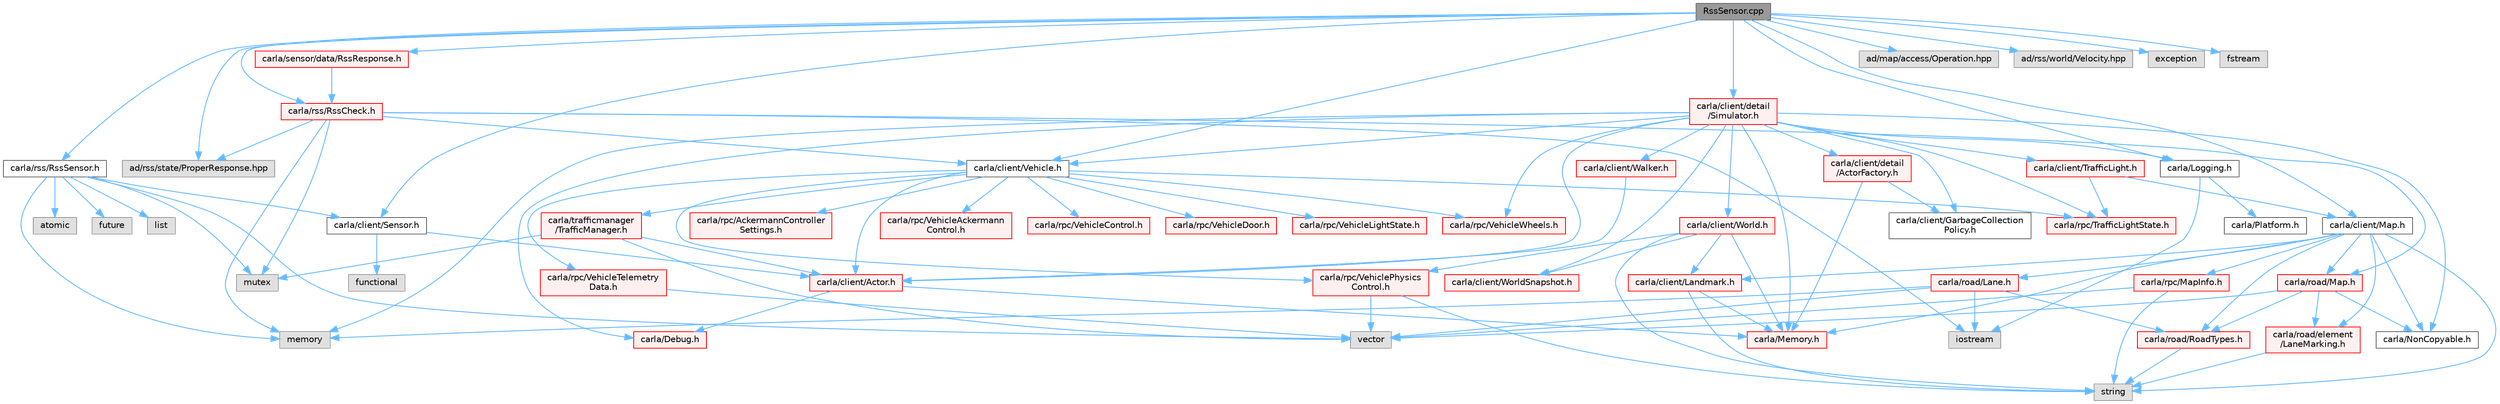digraph "RssSensor.cpp"
{
 // INTERACTIVE_SVG=YES
 // LATEX_PDF_SIZE
  bgcolor="transparent";
  edge [fontname=Helvetica,fontsize=10,labelfontname=Helvetica,labelfontsize=10];
  node [fontname=Helvetica,fontsize=10,shape=box,height=0.2,width=0.4];
  Node1 [id="Node000001",label="RssSensor.cpp",height=0.2,width=0.4,color="gray40", fillcolor="grey60", style="filled", fontcolor="black",tooltip=" "];
  Node1 -> Node2 [id="edge1_Node000001_Node000002",color="steelblue1",style="solid",tooltip=" "];
  Node2 [id="Node000002",label="carla/rss/RssSensor.h",height=0.2,width=0.4,color="grey40", fillcolor="white", style="filled",URL="$d8/d17/LibCarla_2source_2carla_2rss_2RssSensor_8h.html",tooltip=" "];
  Node2 -> Node3 [id="edge2_Node000002_Node000003",color="steelblue1",style="solid",tooltip=" "];
  Node3 [id="Node000003",label="atomic",height=0.2,width=0.4,color="grey60", fillcolor="#E0E0E0", style="filled",tooltip=" "];
  Node2 -> Node4 [id="edge3_Node000002_Node000004",color="steelblue1",style="solid",tooltip=" "];
  Node4 [id="Node000004",label="future",height=0.2,width=0.4,color="grey60", fillcolor="#E0E0E0", style="filled",tooltip=" "];
  Node2 -> Node5 [id="edge4_Node000002_Node000005",color="steelblue1",style="solid",tooltip=" "];
  Node5 [id="Node000005",label="list",height=0.2,width=0.4,color="grey60", fillcolor="#E0E0E0", style="filled",tooltip=" "];
  Node2 -> Node6 [id="edge5_Node000002_Node000006",color="steelblue1",style="solid",tooltip=" "];
  Node6 [id="Node000006",label="memory",height=0.2,width=0.4,color="grey60", fillcolor="#E0E0E0", style="filled",tooltip=" "];
  Node2 -> Node7 [id="edge6_Node000002_Node000007",color="steelblue1",style="solid",tooltip=" "];
  Node7 [id="Node000007",label="mutex",height=0.2,width=0.4,color="grey60", fillcolor="#E0E0E0", style="filled",tooltip=" "];
  Node2 -> Node8 [id="edge7_Node000002_Node000008",color="steelblue1",style="solid",tooltip=" "];
  Node8 [id="Node000008",label="vector",height=0.2,width=0.4,color="grey60", fillcolor="#E0E0E0", style="filled",tooltip=" "];
  Node2 -> Node9 [id="edge8_Node000002_Node000009",color="steelblue1",style="solid",tooltip=" "];
  Node9 [id="Node000009",label="carla/client/Sensor.h",height=0.2,width=0.4,color="grey40", fillcolor="white", style="filled",URL="$d8/d58/LibCarla_2source_2carla_2client_2Sensor_8h.html",tooltip=" "];
  Node9 -> Node10 [id="edge9_Node000009_Node000010",color="steelblue1",style="solid",tooltip=" "];
  Node10 [id="Node000010",label="carla/client/Actor.h",height=0.2,width=0.4,color="red", fillcolor="#FFF0F0", style="filled",URL="$da/d48/client_2Actor_8h.html",tooltip=" "];
  Node10 -> Node11 [id="edge10_Node000010_Node000011",color="steelblue1",style="solid",tooltip=" "];
  Node11 [id="Node000011",label="carla/Debug.h",height=0.2,width=0.4,color="red", fillcolor="#FFF0F0", style="filled",URL="$d4/deb/Debug_8h.html",tooltip=" "];
  Node10 -> Node15 [id="edge11_Node000010_Node000015",color="steelblue1",style="solid",tooltip=" "];
  Node15 [id="Node000015",label="carla/Memory.h",height=0.2,width=0.4,color="red", fillcolor="#FFF0F0", style="filled",URL="$de/d5c/Memory_8h.html",tooltip=" "];
  Node9 -> Node75 [id="edge12_Node000009_Node000075",color="steelblue1",style="solid",tooltip=" "];
  Node75 [id="Node000075",label="functional",height=0.2,width=0.4,color="grey60", fillcolor="#E0E0E0", style="filled",tooltip=" "];
  Node1 -> Node178 [id="edge13_Node000001_Node000178",color="steelblue1",style="solid",tooltip=" "];
  Node178 [id="Node000178",label="ad/map/access/Operation.hpp",height=0.2,width=0.4,color="grey60", fillcolor="#E0E0E0", style="filled",tooltip=" "];
  Node1 -> Node179 [id="edge14_Node000001_Node000179",color="steelblue1",style="solid",tooltip=" "];
  Node179 [id="Node000179",label="ad/rss/state/ProperResponse.hpp",height=0.2,width=0.4,color="grey60", fillcolor="#E0E0E0", style="filled",tooltip=" "];
  Node1 -> Node180 [id="edge15_Node000001_Node000180",color="steelblue1",style="solid",tooltip=" "];
  Node180 [id="Node000180",label="ad/rss/world/Velocity.hpp",height=0.2,width=0.4,color="grey60", fillcolor="#E0E0E0", style="filled",tooltip=" "];
  Node1 -> Node100 [id="edge16_Node000001_Node000100",color="steelblue1",style="solid",tooltip=" "];
  Node100 [id="Node000100",label="exception",height=0.2,width=0.4,color="grey60", fillcolor="#E0E0E0", style="filled",tooltip=" "];
  Node1 -> Node181 [id="edge17_Node000001_Node000181",color="steelblue1",style="solid",tooltip=" "];
  Node181 [id="Node000181",label="fstream",height=0.2,width=0.4,color="grey60", fillcolor="#E0E0E0", style="filled",tooltip=" "];
  Node1 -> Node33 [id="edge18_Node000001_Node000033",color="steelblue1",style="solid",tooltip=" "];
  Node33 [id="Node000033",label="carla/Logging.h",height=0.2,width=0.4,color="grey40", fillcolor="white", style="filled",URL="$de/d87/Logging_8h.html",tooltip=" "];
  Node33 -> Node34 [id="edge19_Node000033_Node000034",color="steelblue1",style="solid",tooltip=" "];
  Node34 [id="Node000034",label="carla/Platform.h",height=0.2,width=0.4,color="grey40", fillcolor="white", style="filled",URL="$d9/dd0/Platform_8h.html",tooltip=" "];
  Node33 -> Node35 [id="edge20_Node000033_Node000035",color="steelblue1",style="solid",tooltip=" "];
  Node35 [id="Node000035",label="iostream",height=0.2,width=0.4,color="grey60", fillcolor="#E0E0E0", style="filled",tooltip=" "];
  Node1 -> Node182 [id="edge21_Node000001_Node000182",color="steelblue1",style="solid",tooltip=" "];
  Node182 [id="Node000182",label="carla/client/Map.h",height=0.2,width=0.4,color="grey40", fillcolor="white", style="filled",URL="$d4/d9d/client_2Map_8h.html",tooltip=" "];
  Node182 -> Node15 [id="edge22_Node000182_Node000015",color="steelblue1",style="solid",tooltip=" "];
  Node182 -> Node21 [id="edge23_Node000182_Node000021",color="steelblue1",style="solid",tooltip=" "];
  Node21 [id="Node000021",label="carla/NonCopyable.h",height=0.2,width=0.4,color="grey40", fillcolor="white", style="filled",URL="$d4/dd8/LibCarla_2source_2carla_2NonCopyable_8h.html",tooltip=" "];
  Node182 -> Node66 [id="edge24_Node000182_Node000066",color="steelblue1",style="solid",tooltip=" "];
  Node66 [id="Node000066",label="carla/road/element\l/LaneMarking.h",height=0.2,width=0.4,color="red", fillcolor="#FFF0F0", style="filled",URL="$d5/d4c/LaneMarking_8h.html",tooltip=" "];
  Node66 -> Node67 [id="edge25_Node000066_Node000067",color="steelblue1",style="solid",tooltip=" "];
  Node67 [id="Node000067",label="string",height=0.2,width=0.4,color="grey60", fillcolor="#E0E0E0", style="filled",tooltip=" "];
  Node182 -> Node76 [id="edge26_Node000182_Node000076",color="steelblue1",style="solid",tooltip=" "];
  Node76 [id="Node000076",label="carla/road/Lane.h",height=0.2,width=0.4,color="red", fillcolor="#FFF0F0", style="filled",URL="$d8/d27/Lane_8h.html",tooltip=" "];
  Node76 -> Node74 [id="edge27_Node000076_Node000074",color="steelblue1",style="solid",tooltip=" "];
  Node74 [id="Node000074",label="carla/road/RoadTypes.h",height=0.2,width=0.4,color="red", fillcolor="#FFF0F0", style="filled",URL="$d6/dbb/RoadTypes_8h.html",tooltip=" "];
  Node74 -> Node67 [id="edge28_Node000074_Node000067",color="steelblue1",style="solid",tooltip=" "];
  Node76 -> Node8 [id="edge29_Node000076_Node000008",color="steelblue1",style="solid",tooltip=" "];
  Node76 -> Node35 [id="edge30_Node000076_Node000035",color="steelblue1",style="solid",tooltip=" "];
  Node76 -> Node6 [id="edge31_Node000076_Node000006",color="steelblue1",style="solid",tooltip=" "];
  Node182 -> Node183 [id="edge32_Node000182_Node000183",color="steelblue1",style="solid",tooltip=" "];
  Node183 [id="Node000183",label="carla/road/Map.h",height=0.2,width=0.4,color="red", fillcolor="#FFF0F0", style="filled",URL="$df/d64/road_2Map_8h.html",tooltip=" "];
  Node183 -> Node21 [id="edge33_Node000183_Node000021",color="steelblue1",style="solid",tooltip=" "];
  Node183 -> Node66 [id="edge34_Node000183_Node000066",color="steelblue1",style="solid",tooltip=" "];
  Node183 -> Node74 [id="edge35_Node000183_Node000074",color="steelblue1",style="solid",tooltip=" "];
  Node183 -> Node8 [id="edge36_Node000183_Node000008",color="steelblue1",style="solid",tooltip=" "];
  Node182 -> Node74 [id="edge37_Node000182_Node000074",color="steelblue1",style="solid",tooltip=" "];
  Node182 -> Node199 [id="edge38_Node000182_Node000199",color="steelblue1",style="solid",tooltip=" "];
  Node199 [id="Node000199",label="carla/rpc/MapInfo.h",height=0.2,width=0.4,color="red", fillcolor="#FFF0F0", style="filled",URL="$d8/d5a/MapInfo_8h.html",tooltip=" "];
  Node199 -> Node67 [id="edge39_Node000199_Node000067",color="steelblue1",style="solid",tooltip=" "];
  Node199 -> Node8 [id="edge40_Node000199_Node000008",color="steelblue1",style="solid",tooltip=" "];
  Node182 -> Node64 [id="edge41_Node000182_Node000064",color="steelblue1",style="solid",tooltip=" "];
  Node64 [id="Node000064",label="carla/client/Landmark.h",height=0.2,width=0.4,color="red", fillcolor="#FFF0F0", style="filled",URL="$db/d18/Landmark_8h.html",tooltip=" "];
  Node64 -> Node15 [id="edge42_Node000064_Node000015",color="steelblue1",style="solid",tooltip=" "];
  Node64 -> Node67 [id="edge43_Node000064_Node000067",color="steelblue1",style="solid",tooltip=" "];
  Node182 -> Node67 [id="edge44_Node000182_Node000067",color="steelblue1",style="solid",tooltip=" "];
  Node1 -> Node9 [id="edge45_Node000001_Node000009",color="steelblue1",style="solid",tooltip=" "];
  Node1 -> Node200 [id="edge46_Node000001_Node000200",color="steelblue1",style="solid",tooltip=" "];
  Node200 [id="Node000200",label="carla/client/Vehicle.h",height=0.2,width=0.4,color="grey40", fillcolor="white", style="filled",URL="$d9/d18/Vehicle_8h.html",tooltip=" "];
  Node200 -> Node10 [id="edge47_Node000200_Node000010",color="steelblue1",style="solid",tooltip=" "];
  Node200 -> Node201 [id="edge48_Node000200_Node000201",color="steelblue1",style="solid",tooltip=" "];
  Node201 [id="Node000201",label="carla/rpc/AckermannController\lSettings.h",height=0.2,width=0.4,color="red", fillcolor="#FFF0F0", style="filled",URL="$d0/d10/LibCarla_2source_2carla_2rpc_2AckermannControllerSettings_8h.html",tooltip=" "];
  Node200 -> Node108 [id="edge49_Node000200_Node000108",color="steelblue1",style="solid",tooltip=" "];
  Node108 [id="Node000108",label="carla/rpc/TrafficLightState.h",height=0.2,width=0.4,color="red", fillcolor="#FFF0F0", style="filled",URL="$d1/d16/LibCarla_2source_2carla_2rpc_2TrafficLightState_8h.html",tooltip=" "];
  Node200 -> Node204 [id="edge50_Node000200_Node000204",color="steelblue1",style="solid",tooltip=" "];
  Node204 [id="Node000204",label="carla/rpc/VehicleAckermann\lControl.h",height=0.2,width=0.4,color="red", fillcolor="#FFF0F0", style="filled",URL="$dc/def/LibCarla_2source_2carla_2rpc_2VehicleAckermannControl_8h.html",tooltip=" "];
  Node200 -> Node109 [id="edge51_Node000200_Node000109",color="steelblue1",style="solid",tooltip=" "];
  Node109 [id="Node000109",label="carla/rpc/VehicleControl.h",height=0.2,width=0.4,color="red", fillcolor="#FFF0F0", style="filled",URL="$dd/d28/LibCarla_2source_2carla_2rpc_2VehicleControl_8h.html",tooltip=" "];
  Node200 -> Node207 [id="edge52_Node000200_Node000207",color="steelblue1",style="solid",tooltip=" "];
  Node207 [id="Node000207",label="carla/rpc/VehicleDoor.h",height=0.2,width=0.4,color="red", fillcolor="#FFF0F0", style="filled",URL="$da/dc3/VehicleDoor_8h.html",tooltip=" "];
  Node200 -> Node170 [id="edge53_Node000200_Node000170",color="steelblue1",style="solid",tooltip=" "];
  Node170 [id="Node000170",label="carla/rpc/VehicleLightState.h",height=0.2,width=0.4,color="red", fillcolor="#FFF0F0", style="filled",URL="$d8/d64/LibCarla_2source_2carla_2rpc_2VehicleLightState_8h.html",tooltip=" "];
  Node200 -> Node159 [id="edge54_Node000200_Node000159",color="steelblue1",style="solid",tooltip=" "];
  Node159 [id="Node000159",label="carla/rpc/VehiclePhysics\lControl.h",height=0.2,width=0.4,color="red", fillcolor="#FFF0F0", style="filled",URL="$d1/d8e/LibCarla_2source_2carla_2rpc_2VehiclePhysicsControl_8h.html",tooltip=" "];
  Node159 -> Node67 [id="edge55_Node000159_Node000067",color="steelblue1",style="solid",tooltip=" "];
  Node159 -> Node8 [id="edge56_Node000159_Node000008",color="steelblue1",style="solid",tooltip=" "];
  Node200 -> Node208 [id="edge57_Node000200_Node000208",color="steelblue1",style="solid",tooltip=" "];
  Node208 [id="Node000208",label="carla/rpc/VehicleTelemetry\lData.h",height=0.2,width=0.4,color="red", fillcolor="#FFF0F0", style="filled",URL="$d3/d90/LibCarla_2source_2carla_2rpc_2VehicleTelemetryData_8h.html",tooltip=" "];
  Node208 -> Node8 [id="edge58_Node000208_Node000008",color="steelblue1",style="solid",tooltip=" "];
  Node200 -> Node210 [id="edge59_Node000200_Node000210",color="steelblue1",style="solid",tooltip=" "];
  Node210 [id="Node000210",label="carla/rpc/VehicleWheels.h",height=0.2,width=0.4,color="red", fillcolor="#FFF0F0", style="filled",URL="$d2/d02/VehicleWheels_8h.html",tooltip=" "];
  Node200 -> Node211 [id="edge60_Node000200_Node000211",color="steelblue1",style="solid",tooltip=" "];
  Node211 [id="Node000211",label="carla/trafficmanager\l/TrafficManager.h",height=0.2,width=0.4,color="red", fillcolor="#FFF0F0", style="filled",URL="$da/dfd/TrafficManager_8h.html",tooltip=" "];
  Node211 -> Node7 [id="edge61_Node000211_Node000007",color="steelblue1",style="solid",tooltip=" "];
  Node211 -> Node8 [id="edge62_Node000211_Node000008",color="steelblue1",style="solid",tooltip=" "];
  Node211 -> Node10 [id="edge63_Node000211_Node000010",color="steelblue1",style="solid",tooltip=" "];
  Node1 -> Node217 [id="edge64_Node000001_Node000217",color="steelblue1",style="solid",tooltip=" "];
  Node217 [id="Node000217",label="carla/client/detail\l/Simulator.h",height=0.2,width=0.4,color="red", fillcolor="#FFF0F0", style="filled",URL="$d6/d4a/Simulator_8h.html",tooltip=" "];
  Node217 -> Node11 [id="edge65_Node000217_Node000011",color="steelblue1",style="solid",tooltip=" "];
  Node217 -> Node33 [id="edge66_Node000217_Node000033",color="steelblue1",style="solid",tooltip=" "];
  Node217 -> Node15 [id="edge67_Node000217_Node000015",color="steelblue1",style="solid",tooltip=" "];
  Node217 -> Node21 [id="edge68_Node000217_Node000021",color="steelblue1",style="solid",tooltip=" "];
  Node217 -> Node10 [id="edge69_Node000217_Node000010",color="steelblue1",style="solid",tooltip=" "];
  Node217 -> Node218 [id="edge70_Node000217_Node000218",color="steelblue1",style="solid",tooltip=" "];
  Node218 [id="Node000218",label="carla/client/GarbageCollection\lPolicy.h",height=0.2,width=0.4,color="grey40", fillcolor="white", style="filled",URL="$d7/dc8/GarbageCollectionPolicy_8h.html",tooltip=" "];
  Node217 -> Node219 [id="edge71_Node000217_Node000219",color="steelblue1",style="solid",tooltip=" "];
  Node219 [id="Node000219",label="carla/client/TrafficLight.h",height=0.2,width=0.4,color="red", fillcolor="#FFF0F0", style="filled",URL="$d5/d9e/TrafficLight_8h.html",tooltip=" "];
  Node219 -> Node108 [id="edge72_Node000219_Node000108",color="steelblue1",style="solid",tooltip=" "];
  Node219 -> Node182 [id="edge73_Node000219_Node000182",color="steelblue1",style="solid",tooltip=" "];
  Node217 -> Node200 [id="edge74_Node000217_Node000200",color="steelblue1",style="solid",tooltip=" "];
  Node217 -> Node221 [id="edge75_Node000217_Node000221",color="steelblue1",style="solid",tooltip=" "];
  Node221 [id="Node000221",label="carla/client/Walker.h",height=0.2,width=0.4,color="red", fillcolor="#FFF0F0", style="filled",URL="$d5/d10/Walker_8h.html",tooltip=" "];
  Node221 -> Node10 [id="edge76_Node000221_Node000010",color="steelblue1",style="solid",tooltip=" "];
  Node217 -> Node22 [id="edge77_Node000217_Node000022",color="steelblue1",style="solid",tooltip=" "];
  Node22 [id="Node000022",label="carla/client/World.h",height=0.2,width=0.4,color="red", fillcolor="#FFF0F0", style="filled",URL="$dd/d5b/World_8h.html",tooltip=" "];
  Node22 -> Node15 [id="edge78_Node000022_Node000015",color="steelblue1",style="solid",tooltip=" "];
  Node22 -> Node64 [id="edge79_Node000022_Node000064",color="steelblue1",style="solid",tooltip=" "];
  Node22 -> Node102 [id="edge80_Node000022_Node000102",color="steelblue1",style="solid",tooltip=" "];
  Node102 [id="Node000102",label="carla/client/WorldSnapshot.h",height=0.2,width=0.4,color="red", fillcolor="#FFF0F0", style="filled",URL="$df/d11/WorldSnapshot_8h.html",tooltip=" "];
  Node22 -> Node159 [id="edge81_Node000022_Node000159",color="steelblue1",style="solid",tooltip=" "];
  Node22 -> Node67 [id="edge82_Node000022_Node000067",color="steelblue1",style="solid",tooltip=" "];
  Node217 -> Node102 [id="edge83_Node000217_Node000102",color="steelblue1",style="solid",tooltip=" "];
  Node217 -> Node230 [id="edge84_Node000217_Node000230",color="steelblue1",style="solid",tooltip=" "];
  Node230 [id="Node000230",label="carla/client/detail\l/ActorFactory.h",height=0.2,width=0.4,color="red", fillcolor="#FFF0F0", style="filled",URL="$d7/dae/ActorFactory_8h.html",tooltip=" "];
  Node230 -> Node15 [id="edge85_Node000230_Node000015",color="steelblue1",style="solid",tooltip=" "];
  Node230 -> Node218 [id="edge86_Node000230_Node000218",color="steelblue1",style="solid",tooltip=" "];
  Node217 -> Node108 [id="edge87_Node000217_Node000108",color="steelblue1",style="solid",tooltip=" "];
  Node217 -> Node210 [id="edge88_Node000217_Node000210",color="steelblue1",style="solid",tooltip=" "];
  Node217 -> Node6 [id="edge89_Node000217_Node000006",color="steelblue1",style="solid",tooltip=" "];
  Node1 -> Node236 [id="edge90_Node000001_Node000236",color="steelblue1",style="solid",tooltip=" "];
  Node236 [id="Node000236",label="carla/rss/RssCheck.h",height=0.2,width=0.4,color="red", fillcolor="#FFF0F0", style="filled",URL="$d8/dab/RssCheck_8h.html",tooltip=" "];
  Node236 -> Node179 [id="edge91_Node000236_Node000179",color="steelblue1",style="solid",tooltip=" "];
  Node236 -> Node35 [id="edge92_Node000236_Node000035",color="steelblue1",style="solid",tooltip=" "];
  Node236 -> Node6 [id="edge93_Node000236_Node000006",color="steelblue1",style="solid",tooltip=" "];
  Node236 -> Node7 [id="edge94_Node000236_Node000007",color="steelblue1",style="solid",tooltip=" "];
  Node236 -> Node200 [id="edge95_Node000236_Node000200",color="steelblue1",style="solid",tooltip=" "];
  Node236 -> Node183 [id="edge96_Node000236_Node000183",color="steelblue1",style="solid",tooltip=" "];
  Node1 -> Node247 [id="edge97_Node000001_Node000247",color="steelblue1",style="solid",tooltip=" "];
  Node247 [id="Node000247",label="carla/sensor/data/RssResponse.h",height=0.2,width=0.4,color="red", fillcolor="#FFF0F0", style="filled",URL="$d1/dfa/RssResponse_8h.html",tooltip=" "];
  Node247 -> Node236 [id="edge98_Node000247_Node000236",color="steelblue1",style="solid",tooltip=" "];
}
